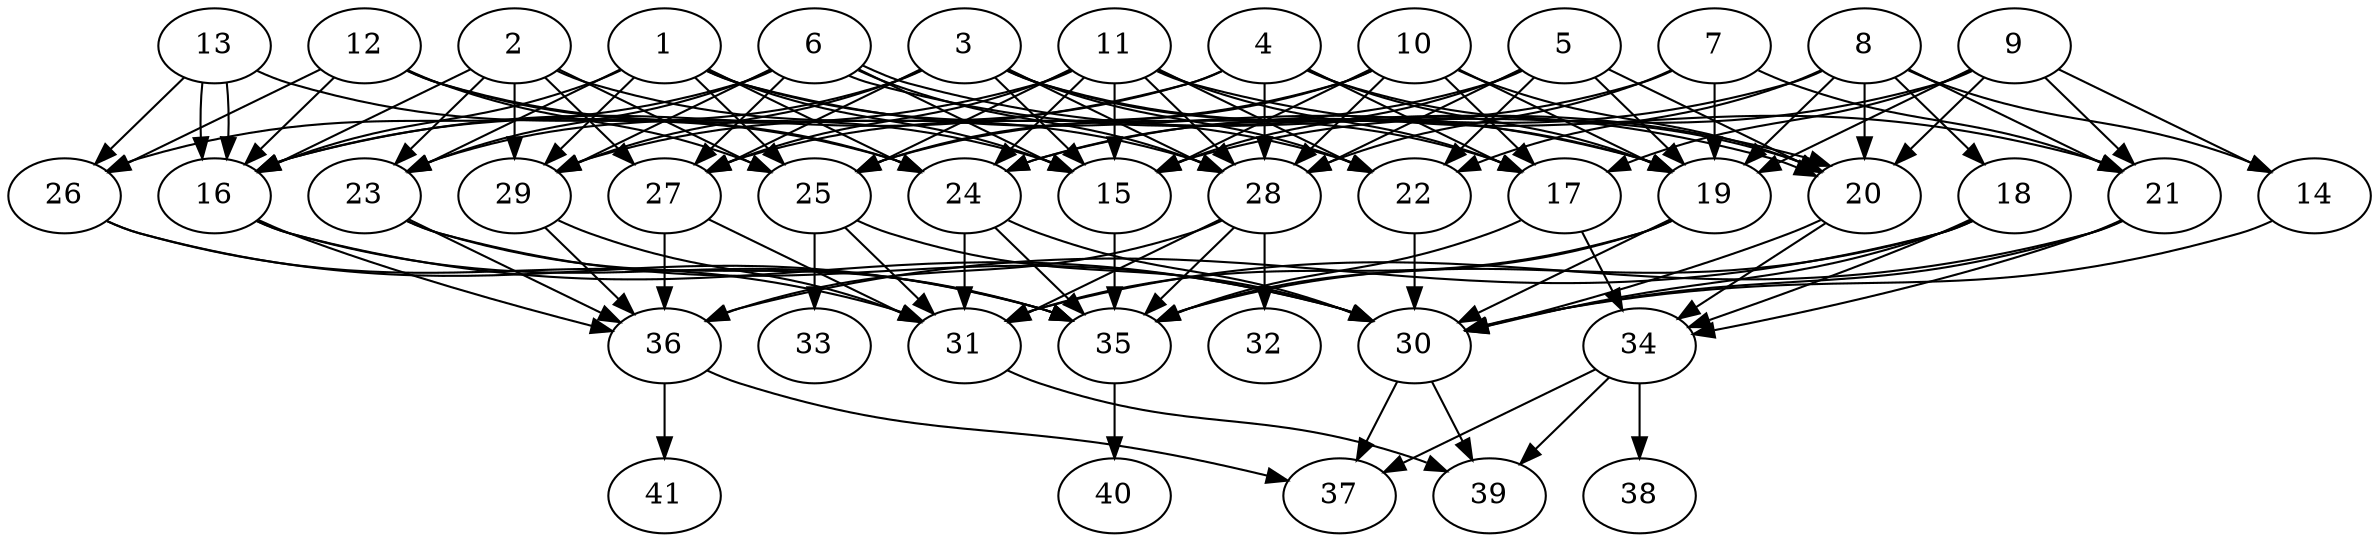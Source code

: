 // DAG (tier=3-complex, mode=data, n=41, ccr=0.548, fat=0.733, density=0.602, regular=0.324, jump=0.229, mindata=4194304, maxdata=33554432)
// DAG automatically generated by daggen at Sun Aug 24 16:33:35 2025
// /home/ermia/Project/Environments/daggen/bin/daggen --dot --ccr 0.548 --fat 0.733 --regular 0.324 --density 0.602 --jump 0.229 --mindata 4194304 --maxdata 33554432 -n 41 
digraph G {
  1 [size="15096264894747898", alpha="0.00", expect_size="7548132447373949"]
  1 -> 15 [size ="1442427596439552"]
  1 -> 16 [size ="1442427596439552"]
  1 -> 19 [size ="1442427596439552"]
  1 -> 22 [size ="1442427596439552"]
  1 -> 23 [size ="1442427596439552"]
  1 -> 24 [size ="1442427596439552"]
  1 -> 25 [size ="1442427596439552"]
  1 -> 29 [size ="1442427596439552"]
  2 [size="14677044069981487104000", alpha="0.05", expect_size="7338522034990743552000"]
  2 -> 16 [size ="4795667369164800"]
  2 -> 23 [size ="4795667369164800"]
  2 -> 25 [size ="4795667369164800"]
  2 -> 27 [size ="4795667369164800"]
  2 -> 28 [size ="4795667369164800"]
  2 -> 29 [size ="4795667369164800"]
  3 [size="6803323054422112256", alpha="0.05", expect_size="3401661527211056128"]
  3 -> 15 [size ="7436426132062208"]
  3 -> 17 [size ="7436426132062208"]
  3 -> 19 [size ="7436426132062208"]
  3 -> 22 [size ="7436426132062208"]
  3 -> 23 [size ="7436426132062208"]
  3 -> 27 [size ="7436426132062208"]
  3 -> 28 [size ="7436426132062208"]
  3 -> 29 [size ="7436426132062208"]
  4 [size="6257888537000504459264", alpha="0.07", expect_size="3128944268500252229632"]
  4 -> 16 [size ="2716701166665728"]
  4 -> 17 [size ="2716701166665728"]
  4 -> 19 [size ="2716701166665728"]
  4 -> 20 [size ="2716701166665728"]
  4 -> 28 [size ="2716701166665728"]
  4 -> 29 [size ="2716701166665728"]
  5 [size="2197574611193632000", alpha="0.03", expect_size="1098787305596816000"]
  5 -> 15 [size ="810252157059072"]
  5 -> 19 [size ="810252157059072"]
  5 -> 20 [size ="810252157059072"]
  5 -> 22 [size ="810252157059072"]
  5 -> 25 [size ="810252157059072"]
  5 -> 28 [size ="810252157059072"]
  6 [size="7823459843905375232", alpha="0.10", expect_size="3911729921952687616"]
  6 -> 15 [size ="3189768192000000"]
  6 -> 20 [size ="3189768192000000"]
  6 -> 20 [size ="3189768192000000"]
  6 -> 23 [size ="3189768192000000"]
  6 -> 26 [size ="3189768192000000"]
  6 -> 27 [size ="3189768192000000"]
  6 -> 28 [size ="3189768192000000"]
  6 -> 29 [size ="3189768192000000"]
  7 [size="7329225806020537344", alpha="0.18", expect_size="3664612903010268672"]
  7 -> 19 [size ="2650385940480000"]
  7 -> 21 [size ="2650385940480000"]
  7 -> 24 [size ="2650385940480000"]
  7 -> 28 [size ="2650385940480000"]
  8 [size="5918554006510163968", alpha="0.15", expect_size="2959277003255081984"]
  8 -> 14 [size ="2316859382693888"]
  8 -> 18 [size ="2316859382693888"]
  8 -> 19 [size ="2316859382693888"]
  8 -> 20 [size ="2316859382693888"]
  8 -> 21 [size ="2316859382693888"]
  8 -> 22 [size ="2316859382693888"]
  8 -> 24 [size ="2316859382693888"]
  9 [size="174070970108585024", alpha="0.11", expect_size="87035485054292512"]
  9 -> 14 [size ="6807432307146752"]
  9 -> 15 [size ="6807432307146752"]
  9 -> 17 [size ="6807432307146752"]
  9 -> 19 [size ="6807432307146752"]
  9 -> 20 [size ="6807432307146752"]
  9 -> 21 [size ="6807432307146752"]
  10 [size="344270306197300032", alpha="0.17", expect_size="172135153098650016"]
  10 -> 15 [size ="8128161720041472"]
  10 -> 17 [size ="8128161720041472"]
  10 -> 19 [size ="8128161720041472"]
  10 -> 20 [size ="8128161720041472"]
  10 -> 25 [size ="8128161720041472"]
  10 -> 27 [size ="8128161720041472"]
  10 -> 28 [size ="8128161720041472"]
  11 [size="21157951753865396224000", alpha="0.06", expect_size="10578975876932698112000"]
  11 -> 15 [size ="6119825919180800"]
  11 -> 16 [size ="6119825919180800"]
  11 -> 17 [size ="6119825919180800"]
  11 -> 21 [size ="6119825919180800"]
  11 -> 22 [size ="6119825919180800"]
  11 -> 24 [size ="6119825919180800"]
  11 -> 25 [size ="6119825919180800"]
  11 -> 27 [size ="6119825919180800"]
  11 -> 28 [size ="6119825919180800"]
  12 [size="18254003076341251964928", alpha="0.19", expect_size="9127001538170625982464"]
  12 -> 15 [size ="5546198383460352"]
  12 -> 16 [size ="5546198383460352"]
  12 -> 24 [size ="5546198383460352"]
  12 -> 25 [size ="5546198383460352"]
  12 -> 26 [size ="5546198383460352"]
  13 [size="1649227511630504192", alpha="0.14", expect_size="824613755815252096"]
  13 -> 16 [size ="662223768780800"]
  13 -> 16 [size ="662223768780800"]
  13 -> 24 [size ="662223768780800"]
  13 -> 26 [size ="662223768780800"]
  14 [size="203274383149945696", alpha="0.01", expect_size="101637191574972848"]
  14 -> 30 [size ="3595129252216832"]
  15 [size="17875427297762524266496", alpha="0.04", expect_size="8937713648881262133248"]
  15 -> 35 [size ="5469247895502848"]
  16 [size="6190509093426354176", alpha="0.11", expect_size="3095254546713177088"]
  16 -> 30 [size ="4721742970880000"]
  16 -> 35 [size ="4721742970880000"]
  16 -> 36 [size ="4721742970880000"]
  17 [size="12519852572660071399424", alpha="0.12", expect_size="6259926286330035699712"]
  17 -> 34 [size ="4313430420881408"]
  17 -> 35 [size ="4313430420881408"]
  18 [size="80656247093036768", alpha="0.02", expect_size="40328123546518384"]
  18 -> 30 [size ="1389678955593728"]
  18 -> 34 [size ="1389678955593728"]
  18 -> 35 [size ="1389678955593728"]
  18 -> 36 [size ="1389678955593728"]
  19 [size="197765353051996864", alpha="0.10", expect_size="98882676525998432"]
  19 -> 30 [size ="5444856952389632"]
  19 -> 31 [size ="5444856952389632"]
  19 -> 35 [size ="5444856952389632"]
  20 [size="19546289069747899203584", alpha="0.19", expect_size="9773144534873949601792"]
  20 -> 30 [size ="5804964014194688"]
  20 -> 34 [size ="5804964014194688"]
  21 [size="265401488565964736", alpha="0.08", expect_size="132700744282982368"]
  21 -> 30 [size ="6604413833576448"]
  21 -> 31 [size ="6604413833576448"]
  21 -> 34 [size ="6604413833576448"]
  22 [size="131569727387994720", alpha="0.04", expect_size="65784863693997360"]
  22 -> 30 [size ="2355215244197888"]
  23 [size="16981378457223271809024", alpha="0.08", expect_size="8490689228611635904512"]
  23 -> 30 [size ="5285328042590208"]
  23 -> 35 [size ="5285328042590208"]
  23 -> 36 [size ="5285328042590208"]
  24 [size="7154548336897666048", alpha="0.08", expect_size="3577274168448833024"]
  24 -> 30 [size ="5722288309665792"]
  24 -> 31 [size ="5722288309665792"]
  24 -> 35 [size ="5722288309665792"]
  25 [size="77188628592709337088", alpha="0.06", expect_size="38594314296354668544"]
  25 -> 30 [size ="145030341722112"]
  25 -> 31 [size ="145030341722112"]
  25 -> 33 [size ="145030341722112"]
  26 [size="30666083989271674355712", alpha="0.13", expect_size="15333041994635837177856"]
  26 -> 31 [size ="7837824489357312"]
  26 -> 35 [size ="7837824489357312"]
  27 [size="21422322016262475776", alpha="0.14", expect_size="10711161008131237888"]
  27 -> 31 [size ="8115632763568128"]
  27 -> 36 [size ="8115632763568128"]
  28 [size="273596825819416896", alpha="0.13", expect_size="136798412909708448"]
  28 -> 31 [size ="6385939249102848"]
  28 -> 32 [size ="6385939249102848"]
  28 -> 35 [size ="6385939249102848"]
  28 -> 36 [size ="6385939249102848"]
  29 [size="19935789543678120", alpha="0.13", expect_size="9967894771839060"]
  29 -> 31 [size ="796133962022912"]
  29 -> 36 [size ="796133962022912"]
  30 [size="1111133156869282816", alpha="0.18", expect_size="555566578434641408"]
  30 -> 37 [size ="628237247971328"]
  30 -> 39 [size ="628237247971328"]
  31 [size="166264962701814112", alpha="0.15", expect_size="83132481350907056"]
  31 -> 39 [size ="8620563488571392"]
  32 [size="7079020522479051341824", alpha="0.10", expect_size="3539510261239525670912"]
  33 [size="2068593583810011987968", alpha="0.04", expect_size="1034296791905005993984"]
  34 [size="10486202499072000000000", alpha="0.11", expect_size="5243101249536000000000"]
  34 -> 37 [size ="3832676352000000"]
  34 -> 38 [size ="3832676352000000"]
  34 -> 39 [size ="3832676352000000"]
  35 [size="2454994368431358", alpha="0.17", expect_size="1227497184215679"]
  35 -> 40 [size ="224912706895872"]
  36 [size="13431502808137275392", alpha="0.17", expect_size="6715751404068637696"]
  36 -> 37 [size ="4604265205071872"]
  36 -> 41 [size ="4604265205071872"]
  37 [size="1760043565559170048", alpha="0.08", expect_size="880021782779585024"]
  38 [size="480711127597056000000", alpha="0.02", expect_size="240355563798528000000"]
  39 [size="130398267624900768", alpha="0.01", expect_size="65199133812450384"]
  40 [size="24380442984953740787712", alpha="0.03", expect_size="12190221492476870393856"]
  41 [size="762581959039518769152", alpha="0.15", expect_size="381290979519759384576"]
}